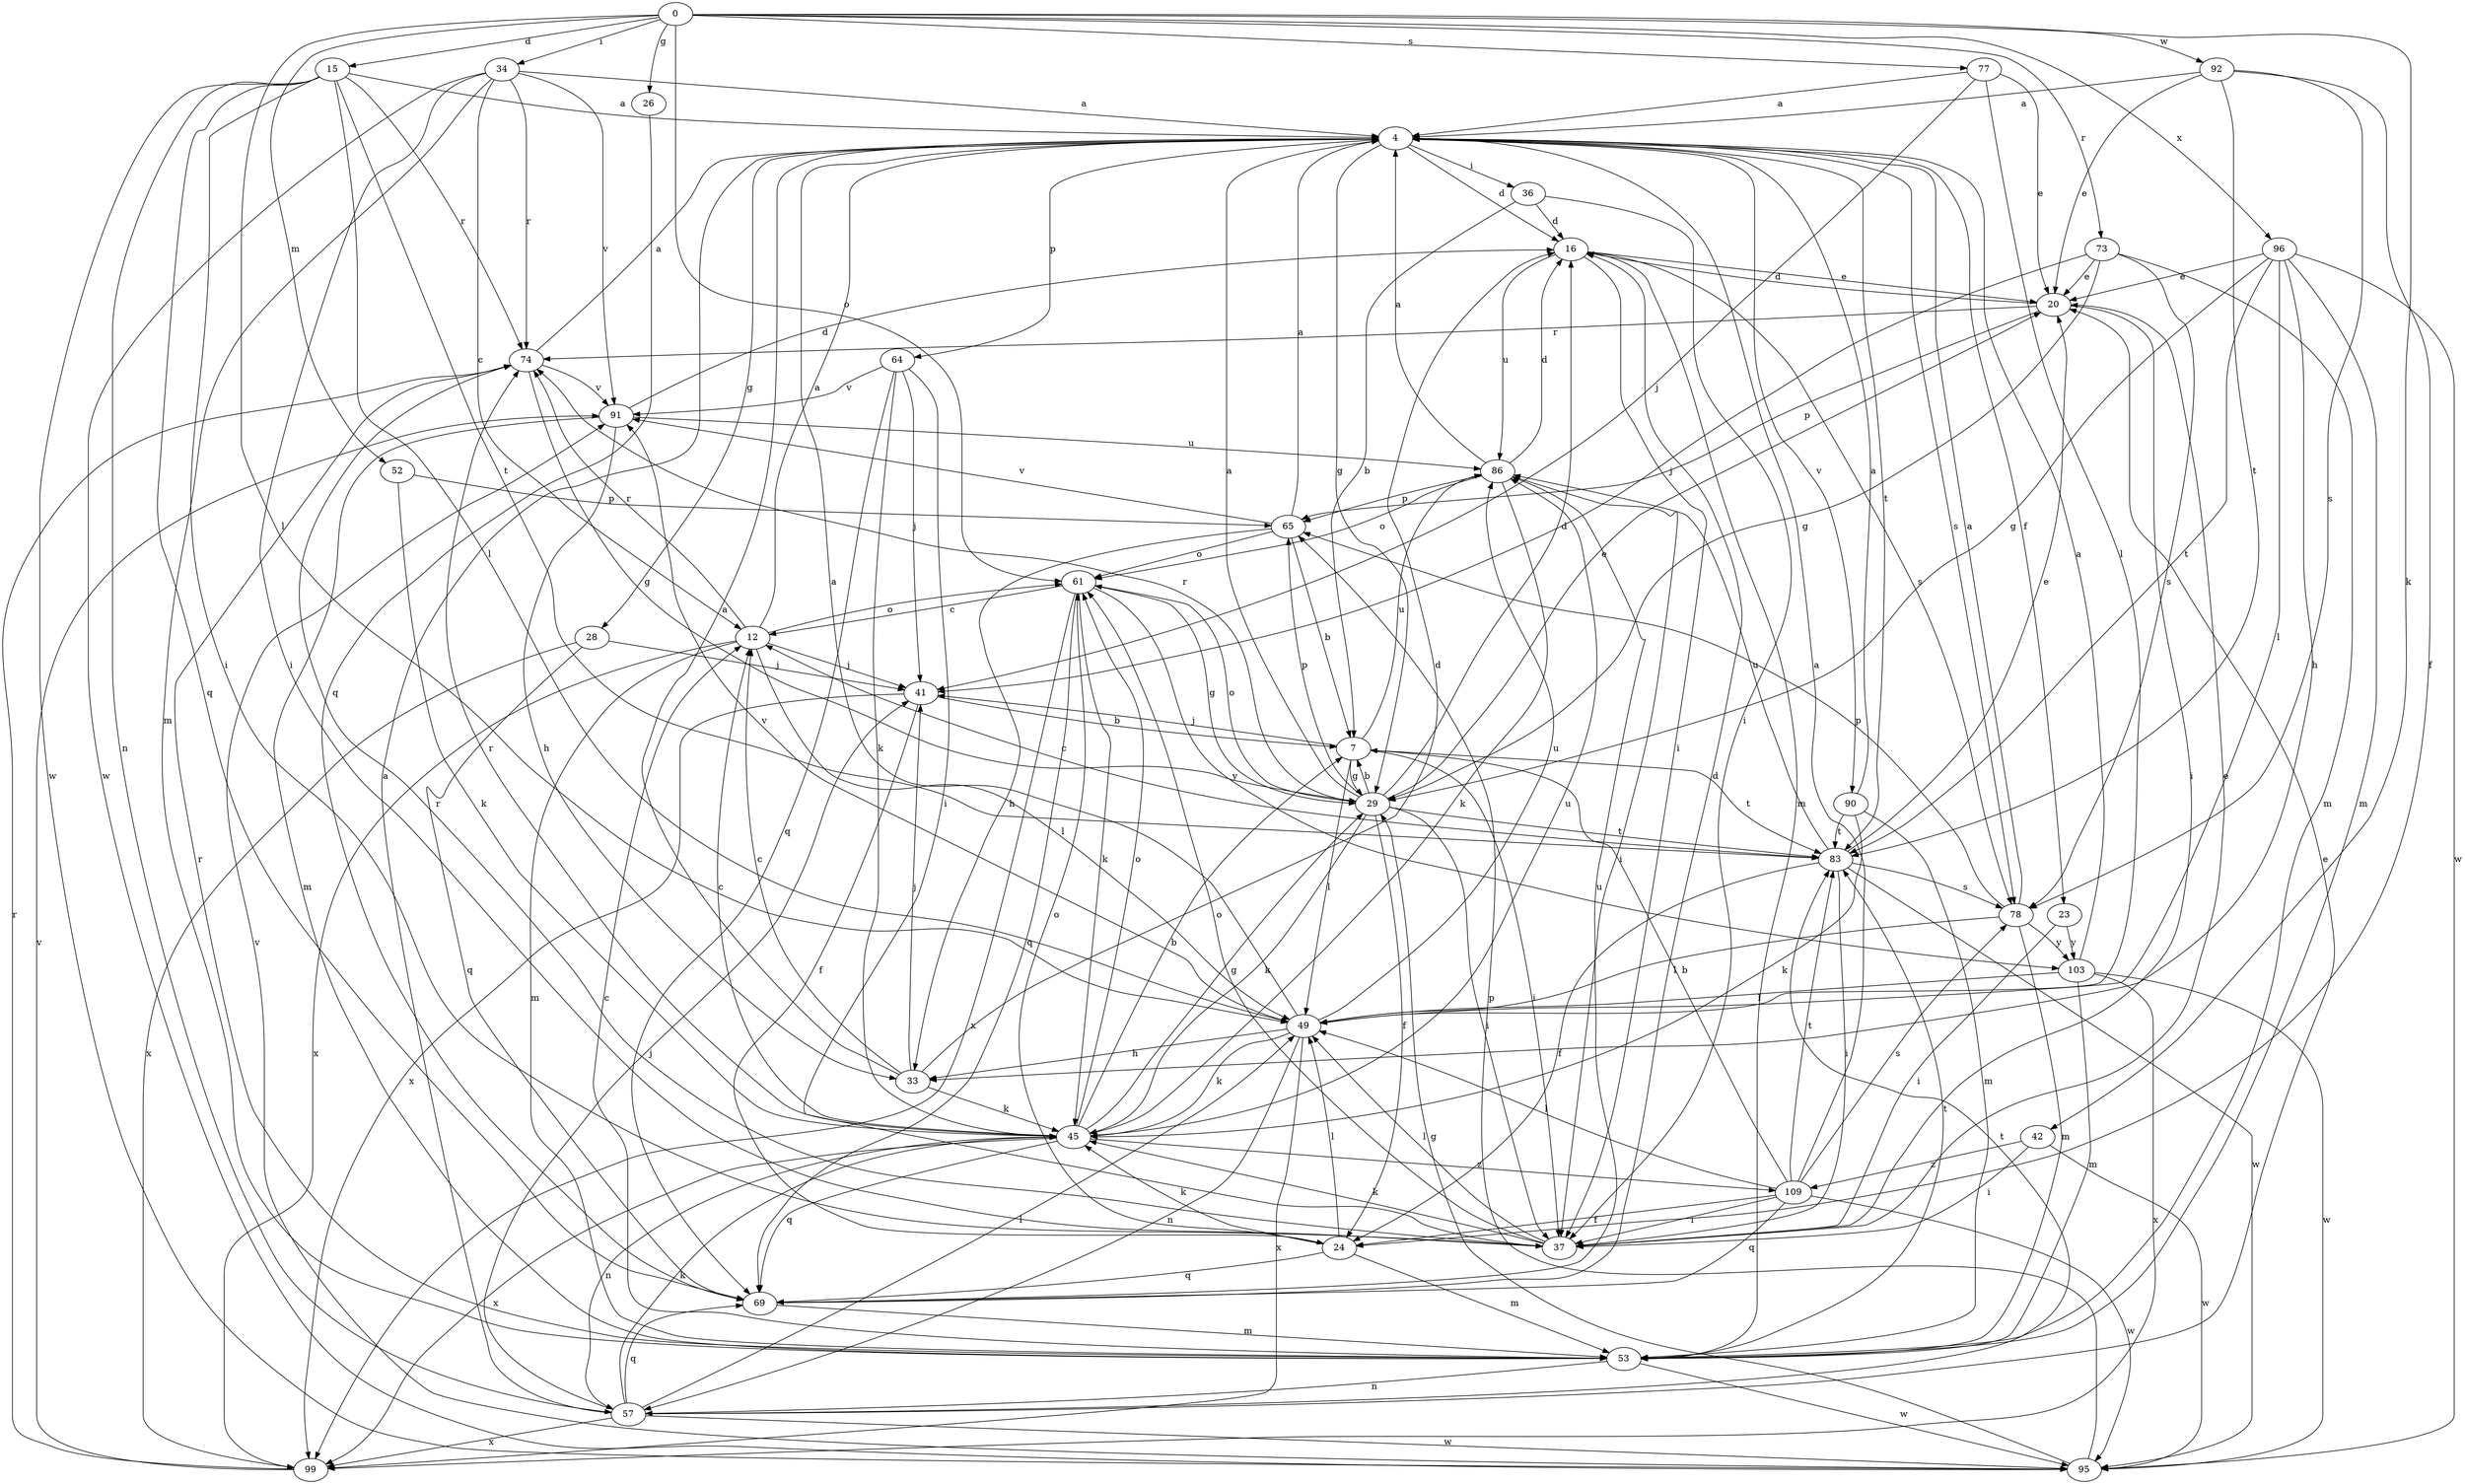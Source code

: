 strict digraph  {
0;
4;
7;
12;
15;
16;
20;
23;
24;
26;
28;
29;
33;
34;
36;
37;
41;
42;
45;
49;
52;
53;
57;
61;
64;
65;
69;
73;
74;
77;
78;
83;
86;
90;
91;
92;
95;
96;
99;
103;
109;
0 -> 15  [label=d];
0 -> 26  [label=g];
0 -> 34  [label=i];
0 -> 42  [label=k];
0 -> 49  [label=l];
0 -> 52  [label=m];
0 -> 61  [label=o];
0 -> 73  [label=r];
0 -> 77  [label=s];
0 -> 92  [label=w];
0 -> 96  [label=x];
4 -> 16  [label=d];
4 -> 23  [label=f];
4 -> 28  [label=g];
4 -> 29  [label=g];
4 -> 36  [label=i];
4 -> 64  [label=p];
4 -> 78  [label=s];
4 -> 83  [label=t];
4 -> 90  [label=v];
7 -> 29  [label=g];
7 -> 37  [label=i];
7 -> 41  [label=j];
7 -> 49  [label=l];
7 -> 83  [label=t];
7 -> 86  [label=u];
12 -> 4  [label=a];
12 -> 41  [label=j];
12 -> 49  [label=l];
12 -> 53  [label=m];
12 -> 61  [label=o];
12 -> 74  [label=r];
12 -> 99  [label=x];
15 -> 4  [label=a];
15 -> 37  [label=i];
15 -> 49  [label=l];
15 -> 57  [label=n];
15 -> 69  [label=q];
15 -> 74  [label=r];
15 -> 83  [label=t];
15 -> 95  [label=w];
16 -> 20  [label=e];
16 -> 37  [label=i];
16 -> 53  [label=m];
16 -> 78  [label=s];
16 -> 86  [label=u];
20 -> 16  [label=d];
20 -> 37  [label=i];
20 -> 65  [label=p];
20 -> 74  [label=r];
23 -> 37  [label=i];
23 -> 103  [label=y];
24 -> 45  [label=k];
24 -> 49  [label=l];
24 -> 53  [label=m];
24 -> 61  [label=o];
24 -> 69  [label=q];
26 -> 69  [label=q];
28 -> 41  [label=j];
28 -> 69  [label=q];
28 -> 99  [label=x];
29 -> 4  [label=a];
29 -> 7  [label=b];
29 -> 16  [label=d];
29 -> 20  [label=e];
29 -> 24  [label=f];
29 -> 37  [label=i];
29 -> 45  [label=k];
29 -> 61  [label=o];
29 -> 65  [label=p];
29 -> 74  [label=r];
29 -> 83  [label=t];
33 -> 4  [label=a];
33 -> 12  [label=c];
33 -> 16  [label=d];
33 -> 41  [label=j];
33 -> 45  [label=k];
34 -> 4  [label=a];
34 -> 12  [label=c];
34 -> 37  [label=i];
34 -> 53  [label=m];
34 -> 74  [label=r];
34 -> 91  [label=v];
34 -> 95  [label=w];
36 -> 7  [label=b];
36 -> 16  [label=d];
36 -> 37  [label=i];
37 -> 20  [label=e];
37 -> 45  [label=k];
37 -> 49  [label=l];
37 -> 61  [label=o];
37 -> 74  [label=r];
41 -> 7  [label=b];
41 -> 24  [label=f];
41 -> 99  [label=x];
42 -> 37  [label=i];
42 -> 95  [label=w];
42 -> 109  [label=z];
45 -> 7  [label=b];
45 -> 12  [label=c];
45 -> 29  [label=g];
45 -> 57  [label=n];
45 -> 61  [label=o];
45 -> 69  [label=q];
45 -> 74  [label=r];
45 -> 86  [label=u];
45 -> 99  [label=x];
45 -> 109  [label=z];
49 -> 4  [label=a];
49 -> 33  [label=h];
49 -> 45  [label=k];
49 -> 57  [label=n];
49 -> 86  [label=u];
49 -> 91  [label=v];
49 -> 99  [label=x];
52 -> 45  [label=k];
52 -> 65  [label=p];
53 -> 12  [label=c];
53 -> 57  [label=n];
53 -> 74  [label=r];
53 -> 83  [label=t];
53 -> 95  [label=w];
57 -> 4  [label=a];
57 -> 20  [label=e];
57 -> 41  [label=j];
57 -> 45  [label=k];
57 -> 49  [label=l];
57 -> 69  [label=q];
57 -> 83  [label=t];
57 -> 95  [label=w];
57 -> 99  [label=x];
61 -> 12  [label=c];
61 -> 29  [label=g];
61 -> 45  [label=k];
61 -> 69  [label=q];
61 -> 99  [label=x];
61 -> 103  [label=y];
64 -> 37  [label=i];
64 -> 41  [label=j];
64 -> 45  [label=k];
64 -> 69  [label=q];
64 -> 91  [label=v];
65 -> 4  [label=a];
65 -> 7  [label=b];
65 -> 33  [label=h];
65 -> 61  [label=o];
65 -> 91  [label=v];
69 -> 16  [label=d];
69 -> 53  [label=m];
69 -> 86  [label=u];
73 -> 20  [label=e];
73 -> 29  [label=g];
73 -> 41  [label=j];
73 -> 53  [label=m];
73 -> 78  [label=s];
74 -> 4  [label=a];
74 -> 29  [label=g];
74 -> 91  [label=v];
77 -> 4  [label=a];
77 -> 20  [label=e];
77 -> 41  [label=j];
77 -> 49  [label=l];
78 -> 4  [label=a];
78 -> 49  [label=l];
78 -> 53  [label=m];
78 -> 65  [label=p];
78 -> 103  [label=y];
83 -> 12  [label=c];
83 -> 20  [label=e];
83 -> 24  [label=f];
83 -> 37  [label=i];
83 -> 78  [label=s];
83 -> 86  [label=u];
83 -> 95  [label=w];
86 -> 4  [label=a];
86 -> 16  [label=d];
86 -> 37  [label=i];
86 -> 45  [label=k];
86 -> 61  [label=o];
86 -> 65  [label=p];
90 -> 4  [label=a];
90 -> 45  [label=k];
90 -> 53  [label=m];
90 -> 83  [label=t];
91 -> 16  [label=d];
91 -> 33  [label=h];
91 -> 53  [label=m];
91 -> 86  [label=u];
92 -> 4  [label=a];
92 -> 20  [label=e];
92 -> 24  [label=f];
92 -> 78  [label=s];
92 -> 83  [label=t];
95 -> 29  [label=g];
95 -> 65  [label=p];
95 -> 91  [label=v];
96 -> 20  [label=e];
96 -> 29  [label=g];
96 -> 33  [label=h];
96 -> 49  [label=l];
96 -> 53  [label=m];
96 -> 83  [label=t];
96 -> 95  [label=w];
99 -> 74  [label=r];
99 -> 91  [label=v];
103 -> 4  [label=a];
103 -> 49  [label=l];
103 -> 53  [label=m];
103 -> 95  [label=w];
103 -> 99  [label=x];
109 -> 4  [label=a];
109 -> 7  [label=b];
109 -> 24  [label=f];
109 -> 37  [label=i];
109 -> 49  [label=l];
109 -> 69  [label=q];
109 -> 78  [label=s];
109 -> 83  [label=t];
109 -> 95  [label=w];
}
